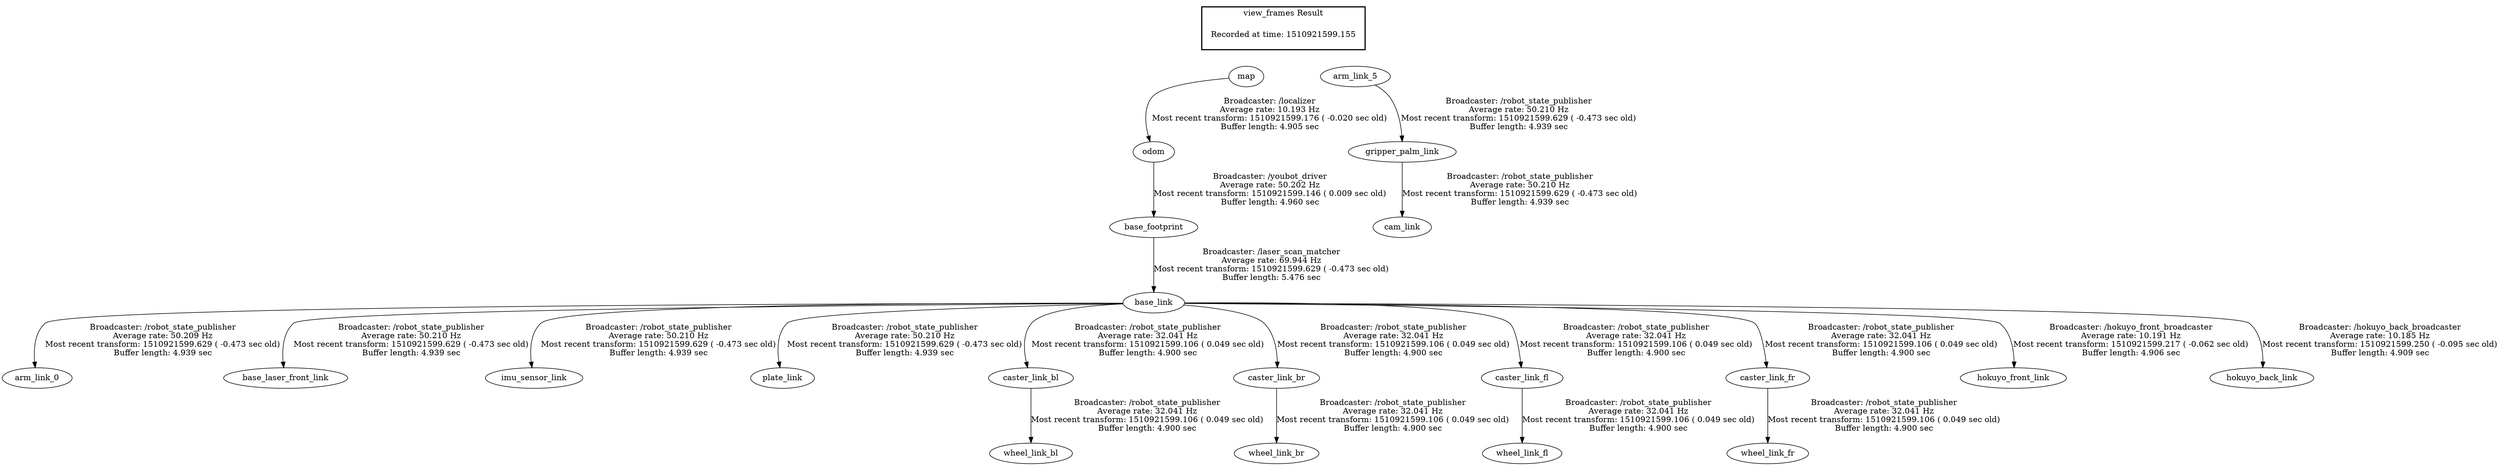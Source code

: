 digraph G {
"map" -> "odom"[label="Broadcaster: /localizer\nAverage rate: 10.193 Hz\nMost recent transform: 1510921599.176 ( -0.020 sec old)\nBuffer length: 4.905 sec\n"];
"base_footprint" -> "base_link"[label="Broadcaster: /laser_scan_matcher\nAverage rate: 69.944 Hz\nMost recent transform: 1510921599.629 ( -0.473 sec old)\nBuffer length: 5.476 sec\n"];
"odom" -> "base_footprint"[label="Broadcaster: /youbot_driver\nAverage rate: 50.202 Hz\nMost recent transform: 1510921599.146 ( 0.009 sec old)\nBuffer length: 4.960 sec\n"];
"base_link" -> "arm_link_0"[label="Broadcaster: /robot_state_publisher\nAverage rate: 50.209 Hz\nMost recent transform: 1510921599.629 ( -0.473 sec old)\nBuffer length: 4.939 sec\n"];
"base_link" -> "base_laser_front_link"[label="Broadcaster: /robot_state_publisher\nAverage rate: 50.210 Hz\nMost recent transform: 1510921599.629 ( -0.473 sec old)\nBuffer length: 4.939 sec\n"];
"gripper_palm_link" -> "cam_link"[label="Broadcaster: /robot_state_publisher\nAverage rate: 50.210 Hz\nMost recent transform: 1510921599.629 ( -0.473 sec old)\nBuffer length: 4.939 sec\n"];
"arm_link_5" -> "gripper_palm_link"[label="Broadcaster: /robot_state_publisher\nAverage rate: 50.210 Hz\nMost recent transform: 1510921599.629 ( -0.473 sec old)\nBuffer length: 4.939 sec\n"];
"base_link" -> "imu_sensor_link"[label="Broadcaster: /robot_state_publisher\nAverage rate: 50.210 Hz\nMost recent transform: 1510921599.629 ( -0.473 sec old)\nBuffer length: 4.939 sec\n"];
"base_link" -> "plate_link"[label="Broadcaster: /robot_state_publisher\nAverage rate: 50.210 Hz\nMost recent transform: 1510921599.629 ( -0.473 sec old)\nBuffer length: 4.939 sec\n"];
"base_link" -> "caster_link_bl"[label="Broadcaster: /robot_state_publisher\nAverage rate: 32.041 Hz\nMost recent transform: 1510921599.106 ( 0.049 sec old)\nBuffer length: 4.900 sec\n"];
"base_link" -> "caster_link_br"[label="Broadcaster: /robot_state_publisher\nAverage rate: 32.041 Hz\nMost recent transform: 1510921599.106 ( 0.049 sec old)\nBuffer length: 4.900 sec\n"];
"base_link" -> "caster_link_fl"[label="Broadcaster: /robot_state_publisher\nAverage rate: 32.041 Hz\nMost recent transform: 1510921599.106 ( 0.049 sec old)\nBuffer length: 4.900 sec\n"];
"base_link" -> "caster_link_fr"[label="Broadcaster: /robot_state_publisher\nAverage rate: 32.041 Hz\nMost recent transform: 1510921599.106 ( 0.049 sec old)\nBuffer length: 4.900 sec\n"];
"caster_link_bl" -> "wheel_link_bl"[label="Broadcaster: /robot_state_publisher\nAverage rate: 32.041 Hz\nMost recent transform: 1510921599.106 ( 0.049 sec old)\nBuffer length: 4.900 sec\n"];
"caster_link_br" -> "wheel_link_br"[label="Broadcaster: /robot_state_publisher\nAverage rate: 32.041 Hz\nMost recent transform: 1510921599.106 ( 0.049 sec old)\nBuffer length: 4.900 sec\n"];
"caster_link_fl" -> "wheel_link_fl"[label="Broadcaster: /robot_state_publisher\nAverage rate: 32.041 Hz\nMost recent transform: 1510921599.106 ( 0.049 sec old)\nBuffer length: 4.900 sec\n"];
"caster_link_fr" -> "wheel_link_fr"[label="Broadcaster: /robot_state_publisher\nAverage rate: 32.041 Hz\nMost recent transform: 1510921599.106 ( 0.049 sec old)\nBuffer length: 4.900 sec\n"];
"base_link" -> "hokuyo_front_link"[label="Broadcaster: /hokuyo_front_broadcaster\nAverage rate: 10.191 Hz\nMost recent transform: 1510921599.217 ( -0.062 sec old)\nBuffer length: 4.906 sec\n"];
"base_link" -> "hokuyo_back_link"[label="Broadcaster: /hokuyo_back_broadcaster\nAverage rate: 10.185 Hz\nMost recent transform: 1510921599.250 ( -0.095 sec old)\nBuffer length: 4.909 sec\n"];
edge [style=invis];
 subgraph cluster_legend { style=bold; color=black; label ="view_frames Result";
"Recorded at time: 1510921599.155"[ shape=plaintext ] ;
 }->"map";
edge [style=invis];
 subgraph cluster_legend { style=bold; color=black; label ="view_frames Result";
"Recorded at time: 1510921599.155"[ shape=plaintext ] ;
 }->"arm_link_5";
}